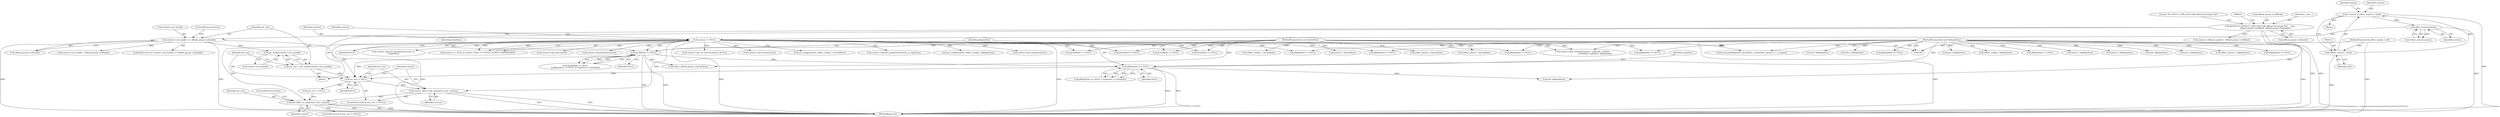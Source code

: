 digraph "0_Android_073a80800f341325932c66818ce4302b312909a4@API" {
"1000651" [label="(Call,remove_effect_from_output(out_ctxt, context))"];
"1000648" [label="(Call,out_ctxt != NULL)"];
"1000641" [label="(Call,out_ctxt = get_output(context->out_handle))"];
"1000643" [label="(Call,get_output(context->out_handle))"];
"1000633" [label="(Call,context->out_handle == offload_param->ioHandle)"];
"1000610" [label="(Call,ALOGV(\"%s EFFECT_CMD_OFFLOAD offload %d output %d\", __func__,\n              offload_param->isOffload, offload_param->ioHandle))"];
"1000587" [label="(Call,pReplyData == NULL)"];
"1000106" [label="(MethodParameterIn,void *pReplyData)"];
"1000583" [label="(Call,pCmdData == NULL)"];
"1000104" [label="(MethodParameterIn,void *pCmdData)"];
"1000134" [label="(Call,context == NULL)"];
"1000124" [label="(Call,effect_exists(context))"];
"1000109" [label="(Call,* context = (effect_context_t *)self)"];
"1000111" [label="(Call,(effect_context_t *)self)"];
"1000101" [label="(MethodParameterIn,effect_handle_t self)"];
"1000671" [label="(Call,add_effect_to_output(out_ctxt, context))"];
"1000641" [label="(Call,out_ctxt = get_output(context->out_handle))"];
"1000668" [label="(Call,out_ctxt != NULL)"];
"1000640" [label="(ControlStructure,break;)"];
"1000566" [label="(Call,context->ops.set_device(context, device))"];
"1000607" [label="(Call,(effect_offload_param_t*)pCmdData)"];
"1000637" [label="(Call,offload_param->ioHandle)"];
"1000613" [label="(Call,offload_param->isOffload)"];
"1000123" [label="(Call,!effect_exists(context))"];
"1000267" [label="(Call,context->ops.reset(context))"];
"1000672" [label="(Identifier,out_ctxt)"];
"1000317" [label="(Call,(int *)pReplyData)"];
"1000192" [label="(Call,pCmdData == NULL)"];
"1000111" [label="(Call,(effect_context_t *)self)"];
"1000106" [label="(MethodParameterIn,void *pReplyData)"];
"1000378" [label="(Call,pCmdData == NULL)"];
"1000104" [label="(MethodParameterIn,void *pCmdData)"];
"1000644" [label="(Call,context->out_handle)"];
"1000586" [label="(Call,pReplyData == NULL || *replySize != sizeof(int))"];
"1000610" [label="(Call,ALOGV(\"%s EFFECT_CMD_OFFLOAD offload %d output %d\", __func__,\n              offload_param->isOffload, offload_param->ioHandle))"];
"1000217" [label="(Call,(int *) pReplyData)"];
"1000392" [label="(Call,pReplyData == NULL)"];
"1000101" [label="(MethodParameterIn,effect_handle_t self)"];
"1000688" [label="(Call,context->ops.command(context, cmdCode, cmdSize,\n                                          pCmdData, replySize, pReplyData))"];
"1000673" [label="(Identifier,context)"];
"1000325" [label="(Call,pReplyData == NULL)"];
"1000712" [label="(MethodReturn,int)"];
"1000135" [label="(Identifier,context)"];
"1000176" [label="(Call,(int *) pReplyData)"];
"1000538" [label="(Call,pCmdData == NULL)"];
"1000674" [label="(ControlStructure,break;)"];
"1000650" [label="(Identifier,NULL)"];
"1000222" [label="(Call,(effect_config_t *) pCmdData)"];
"1000229" [label="(Call,pReplyData == NULL)"];
"1000652" [label="(Identifier,out_ctxt)"];
"1000134" [label="(Call,context == NULL)"];
"1000557" [label="(Call,(uint32_t *)pCmdData)"];
"1000220" [label="(Call,set_config(context, (effect_config_t *) pCmdData))"];
"1000582" [label="(Call,pCmdData == NULL\n || pReplyData == NULL || *replySize != sizeof(int))"];
"1000633" [label="(Call,context->out_handle == offload_param->ioHandle)"];
"1000256" [label="(Call,(effect_config_t *)pReplyData)"];
"1000612" [label="(Identifier,__func__)"];
"1000584" [label="(Identifier,pCmdData)"];
"1000483" [label="(Call,pReplyData == NULL)"];
"1000654" [label="(Call,context->out_handle = offload_param->ioHandle)"];
"1000154" [label="(Call,pReplyData == NULL)"];
"1000656" [label="(Identifier,context)"];
"1000117" [label="(Identifier,status)"];
"1000457" [label="(Call,context->ops.get_parameter(context, p, replySize))"];
"1000583" [label="(Call,pCmdData == NULL)"];
"1000110" [label="(Identifier,context)"];
"1000588" [label="(Identifier,pReplyData)"];
"1000634" [label="(Call,context->out_handle)"];
"1000504" [label="(Call,(int32_t *)pReplyData)"];
"1000621" [label="(Call,(int *)pReplyData)"];
"1000466" [label="(Call,pCmdData == NULL)"];
"1000113" [label="(Identifier,self)"];
"1000671" [label="(Call,add_effect_to_output(out_ctxt, context))"];
"1000254" [label="(Call,get_config(context, (effect_config_t *)pReplyData))"];
"1000310" [label="(Call,context->ops.enable(context))"];
"1000522" [label="(Call,(int32_t *)pReplyData)"];
"1000511" [label="(Call,(effect_param_t *)pCmdData)"];
"1000107" [label="(Block,)"];
"1000648" [label="(Call,out_ctxt != NULL)"];
"1000642" [label="(Identifier,out_ctxt)"];
"1000433" [label="(Call,(effect_param_t *)pCmdData)"];
"1000585" [label="(Identifier,NULL)"];
"1000653" [label="(Identifier,context)"];
"1000587" [label="(Call,pReplyData == NULL)"];
"1000611" [label="(Literal,\"%s EFFECT_CMD_OFFLOAD offload %d output %d\")"];
"1000109" [label="(Call,* context = (effect_context_t *)self)"];
"1000124" [label="(Call,effect_exists(context))"];
"1000369" [label="(Call,(int *)pReplyData)"];
"1000667" [label="(ControlStructure,if (out_ctxt != NULL))"];
"1000273" [label="(Call,pReplyData == NULL)"];
"1000436" [label="(Call,memcpy(pReplyData, pCmdData, sizeof(effect_param_t) + q->psize))"];
"1000136" [label="(Identifier,NULL)"];
"1000525" [label="(Call,context->ops.set_parameter(context, p,\n *replySize))"];
"1000647" [label="(ControlStructure,if (out_ctxt != NULL))"];
"1000632" [label="(ControlStructure,if (context->out_handle == offload_param->ioHandle))"];
"1000133" [label="(Call,context == NULL || context->state == EFFECT_STATE_UNINITIALIZED)"];
"1000651" [label="(Call,remove_effect_from_output(out_ctxt, context))"];
"1000184" [label="(Call,(int *) pReplyData)"];
"1000589" [label="(Identifier,NULL)"];
"1000574" [label="(Block,)"];
"1000448" [label="(Call,(effect_param_t *)pReplyData)"];
"1000643" [label="(Call,get_output(context->out_handle))"];
"1000201" [label="(Call,pReplyData == NULL)"];
"1000125" [label="(Identifier,context)"];
"1000139" [label="(Identifier,context)"];
"1000592" [label="(Identifier,replySize)"];
"1000616" [label="(Call,offload_param->ioHandle)"];
"1000625" [label="(Call,context->offload_enabled = offload_param->isOffload)"];
"1000179" [label="(Call,context->ops.init(context))"];
"1000649" [label="(Identifier,out_ctxt)"];
"1000362" [label="(Call,context->ops.disable(context))"];
"1000651" -> "1000647"  [label="AST: "];
"1000651" -> "1000653"  [label="CFG: "];
"1000652" -> "1000651"  [label="AST: "];
"1000653" -> "1000651"  [label="AST: "];
"1000656" -> "1000651"  [label="CFG: "];
"1000651" -> "1000712"  [label="DDG: "];
"1000651" -> "1000712"  [label="DDG: "];
"1000648" -> "1000651"  [label="DDG: "];
"1000134" -> "1000651"  [label="DDG: "];
"1000651" -> "1000671"  [label="DDG: "];
"1000648" -> "1000647"  [label="AST: "];
"1000648" -> "1000650"  [label="CFG: "];
"1000649" -> "1000648"  [label="AST: "];
"1000650" -> "1000648"  [label="AST: "];
"1000652" -> "1000648"  [label="CFG: "];
"1000656" -> "1000648"  [label="CFG: "];
"1000641" -> "1000648"  [label="DDG: "];
"1000587" -> "1000648"  [label="DDG: "];
"1000134" -> "1000648"  [label="DDG: "];
"1000583" -> "1000648"  [label="DDG: "];
"1000648" -> "1000668"  [label="DDG: "];
"1000641" -> "1000574"  [label="AST: "];
"1000641" -> "1000643"  [label="CFG: "];
"1000642" -> "1000641"  [label="AST: "];
"1000643" -> "1000641"  [label="AST: "];
"1000649" -> "1000641"  [label="CFG: "];
"1000643" -> "1000641"  [label="DDG: "];
"1000643" -> "1000644"  [label="CFG: "];
"1000644" -> "1000643"  [label="AST: "];
"1000633" -> "1000643"  [label="DDG: "];
"1000633" -> "1000632"  [label="AST: "];
"1000633" -> "1000637"  [label="CFG: "];
"1000634" -> "1000633"  [label="AST: "];
"1000637" -> "1000633"  [label="AST: "];
"1000640" -> "1000633"  [label="CFG: "];
"1000642" -> "1000633"  [label="CFG: "];
"1000633" -> "1000712"  [label="DDG: "];
"1000633" -> "1000712"  [label="DDG: "];
"1000633" -> "1000712"  [label="DDG: "];
"1000610" -> "1000633"  [label="DDG: "];
"1000633" -> "1000654"  [label="DDG: "];
"1000610" -> "1000574"  [label="AST: "];
"1000610" -> "1000616"  [label="CFG: "];
"1000611" -> "1000610"  [label="AST: "];
"1000612" -> "1000610"  [label="AST: "];
"1000613" -> "1000610"  [label="AST: "];
"1000616" -> "1000610"  [label="AST: "];
"1000622" -> "1000610"  [label="CFG: "];
"1000610" -> "1000712"  [label="DDG: "];
"1000610" -> "1000712"  [label="DDG: "];
"1000610" -> "1000625"  [label="DDG: "];
"1000587" -> "1000586"  [label="AST: "];
"1000587" -> "1000589"  [label="CFG: "];
"1000588" -> "1000587"  [label="AST: "];
"1000589" -> "1000587"  [label="AST: "];
"1000592" -> "1000587"  [label="CFG: "];
"1000586" -> "1000587"  [label="CFG: "];
"1000587" -> "1000712"  [label="DDG: "];
"1000587" -> "1000712"  [label="DDG: "];
"1000587" -> "1000586"  [label="DDG: "];
"1000587" -> "1000586"  [label="DDG: "];
"1000106" -> "1000587"  [label="DDG: "];
"1000583" -> "1000587"  [label="DDG: "];
"1000587" -> "1000621"  [label="DDG: "];
"1000106" -> "1000100"  [label="AST: "];
"1000106" -> "1000712"  [label="DDG: "];
"1000106" -> "1000154"  [label="DDG: "];
"1000106" -> "1000176"  [label="DDG: "];
"1000106" -> "1000184"  [label="DDG: "];
"1000106" -> "1000201"  [label="DDG: "];
"1000106" -> "1000217"  [label="DDG: "];
"1000106" -> "1000229"  [label="DDG: "];
"1000106" -> "1000256"  [label="DDG: "];
"1000106" -> "1000273"  [label="DDG: "];
"1000106" -> "1000317"  [label="DDG: "];
"1000106" -> "1000325"  [label="DDG: "];
"1000106" -> "1000369"  [label="DDG: "];
"1000106" -> "1000392"  [label="DDG: "];
"1000106" -> "1000436"  [label="DDG: "];
"1000106" -> "1000448"  [label="DDG: "];
"1000106" -> "1000483"  [label="DDG: "];
"1000106" -> "1000504"  [label="DDG: "];
"1000106" -> "1000522"  [label="DDG: "];
"1000106" -> "1000621"  [label="DDG: "];
"1000106" -> "1000688"  [label="DDG: "];
"1000583" -> "1000582"  [label="AST: "];
"1000583" -> "1000585"  [label="CFG: "];
"1000584" -> "1000583"  [label="AST: "];
"1000585" -> "1000583"  [label="AST: "];
"1000588" -> "1000583"  [label="CFG: "];
"1000582" -> "1000583"  [label="CFG: "];
"1000583" -> "1000712"  [label="DDG: "];
"1000583" -> "1000712"  [label="DDG: "];
"1000583" -> "1000582"  [label="DDG: "];
"1000583" -> "1000582"  [label="DDG: "];
"1000104" -> "1000583"  [label="DDG: "];
"1000134" -> "1000583"  [label="DDG: "];
"1000583" -> "1000607"  [label="DDG: "];
"1000104" -> "1000100"  [label="AST: "];
"1000104" -> "1000712"  [label="DDG: "];
"1000104" -> "1000192"  [label="DDG: "];
"1000104" -> "1000222"  [label="DDG: "];
"1000104" -> "1000378"  [label="DDG: "];
"1000104" -> "1000433"  [label="DDG: "];
"1000104" -> "1000436"  [label="DDG: "];
"1000104" -> "1000466"  [label="DDG: "];
"1000104" -> "1000511"  [label="DDG: "];
"1000104" -> "1000538"  [label="DDG: "];
"1000104" -> "1000557"  [label="DDG: "];
"1000104" -> "1000607"  [label="DDG: "];
"1000104" -> "1000688"  [label="DDG: "];
"1000134" -> "1000133"  [label="AST: "];
"1000134" -> "1000136"  [label="CFG: "];
"1000135" -> "1000134"  [label="AST: "];
"1000136" -> "1000134"  [label="AST: "];
"1000139" -> "1000134"  [label="CFG: "];
"1000133" -> "1000134"  [label="CFG: "];
"1000134" -> "1000712"  [label="DDG: "];
"1000134" -> "1000712"  [label="DDG: "];
"1000134" -> "1000133"  [label="DDG: "];
"1000134" -> "1000133"  [label="DDG: "];
"1000124" -> "1000134"  [label="DDG: "];
"1000134" -> "1000154"  [label="DDG: "];
"1000134" -> "1000179"  [label="DDG: "];
"1000134" -> "1000192"  [label="DDG: "];
"1000134" -> "1000220"  [label="DDG: "];
"1000134" -> "1000229"  [label="DDG: "];
"1000134" -> "1000254"  [label="DDG: "];
"1000134" -> "1000267"  [label="DDG: "];
"1000134" -> "1000273"  [label="DDG: "];
"1000134" -> "1000310"  [label="DDG: "];
"1000134" -> "1000325"  [label="DDG: "];
"1000134" -> "1000362"  [label="DDG: "];
"1000134" -> "1000378"  [label="DDG: "];
"1000134" -> "1000457"  [label="DDG: "];
"1000134" -> "1000466"  [label="DDG: "];
"1000134" -> "1000525"  [label="DDG: "];
"1000134" -> "1000538"  [label="DDG: "];
"1000134" -> "1000566"  [label="DDG: "];
"1000134" -> "1000671"  [label="DDG: "];
"1000134" -> "1000688"  [label="DDG: "];
"1000124" -> "1000123"  [label="AST: "];
"1000124" -> "1000125"  [label="CFG: "];
"1000125" -> "1000124"  [label="AST: "];
"1000123" -> "1000124"  [label="CFG: "];
"1000124" -> "1000712"  [label="DDG: "];
"1000124" -> "1000123"  [label="DDG: "];
"1000109" -> "1000124"  [label="DDG: "];
"1000109" -> "1000107"  [label="AST: "];
"1000109" -> "1000111"  [label="CFG: "];
"1000110" -> "1000109"  [label="AST: "];
"1000111" -> "1000109"  [label="AST: "];
"1000117" -> "1000109"  [label="CFG: "];
"1000109" -> "1000712"  [label="DDG: "];
"1000111" -> "1000109"  [label="DDG: "];
"1000111" -> "1000113"  [label="CFG: "];
"1000112" -> "1000111"  [label="AST: "];
"1000113" -> "1000111"  [label="AST: "];
"1000111" -> "1000712"  [label="DDG: "];
"1000101" -> "1000111"  [label="DDG: "];
"1000101" -> "1000100"  [label="AST: "];
"1000101" -> "1000712"  [label="DDG: "];
"1000671" -> "1000667"  [label="AST: "];
"1000671" -> "1000673"  [label="CFG: "];
"1000672" -> "1000671"  [label="AST: "];
"1000673" -> "1000671"  [label="AST: "];
"1000674" -> "1000671"  [label="CFG: "];
"1000671" -> "1000712"  [label="DDG: "];
"1000671" -> "1000712"  [label="DDG: "];
"1000671" -> "1000712"  [label="DDG: "];
"1000668" -> "1000671"  [label="DDG: "];
}
